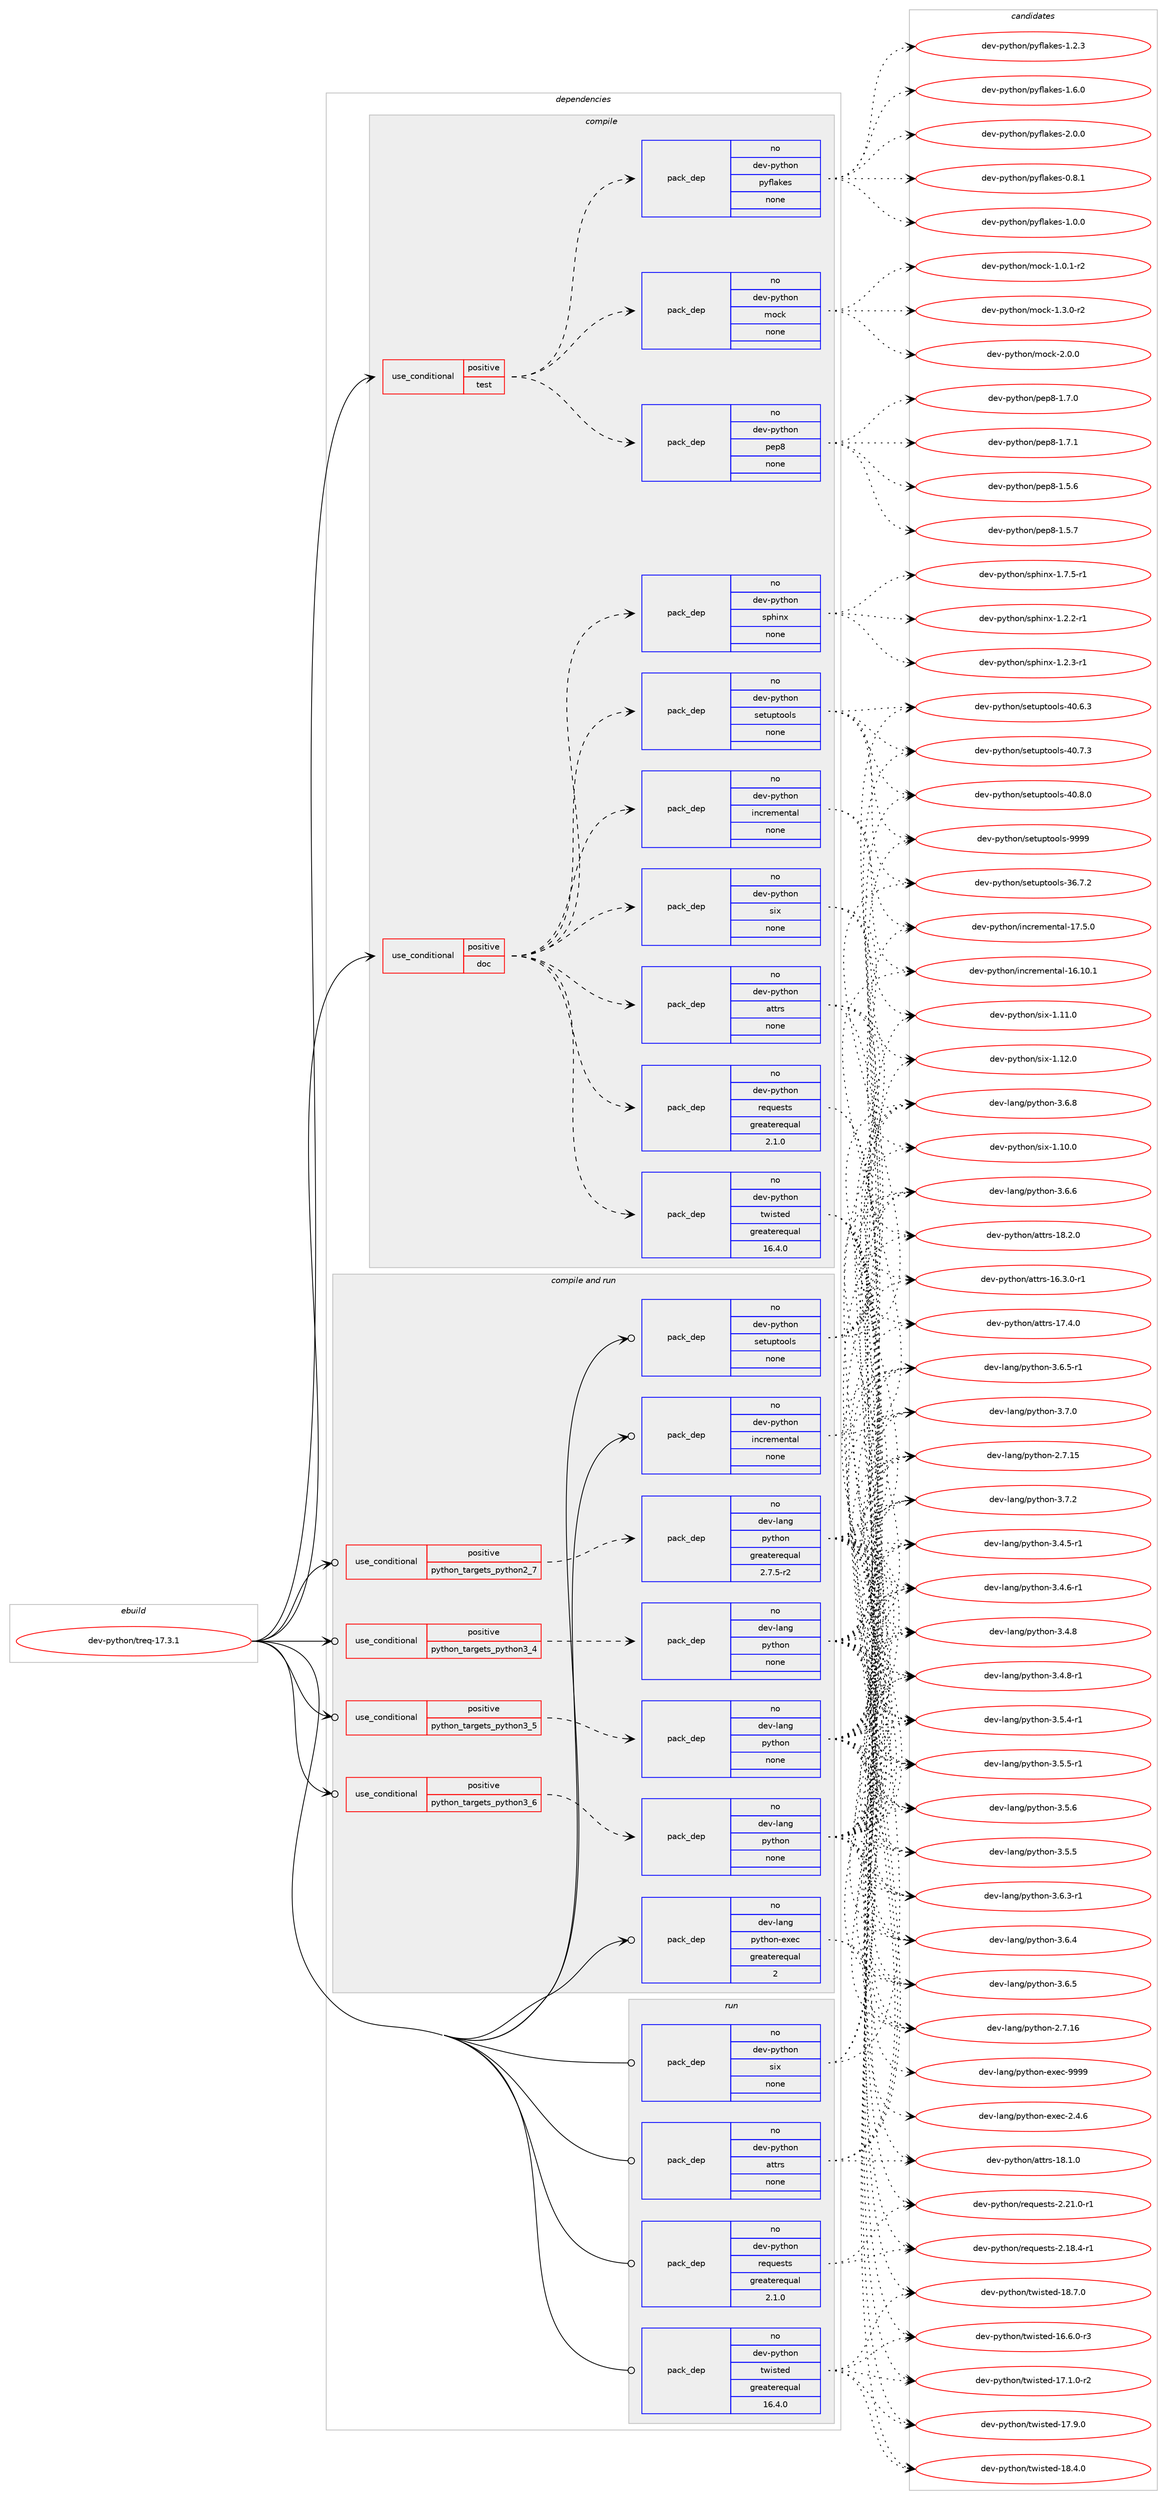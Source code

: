 digraph prolog {

# *************
# Graph options
# *************

newrank=true;
concentrate=true;
compound=true;
graph [rankdir=LR,fontname=Helvetica,fontsize=10,ranksep=1.5];#, ranksep=2.5, nodesep=0.2];
edge  [arrowhead=vee];
node  [fontname=Helvetica,fontsize=10];

# **********
# The ebuild
# **********

subgraph cluster_leftcol {
color=gray;
rank=same;
label=<<i>ebuild</i>>;
id [label="dev-python/treq-17.3.1", color=red, width=4, href="../dev-python/treq-17.3.1.svg"];
}

# ****************
# The dependencies
# ****************

subgraph cluster_midcol {
color=gray;
label=<<i>dependencies</i>>;
subgraph cluster_compile {
fillcolor="#eeeeee";
style=filled;
label=<<i>compile</i>>;
subgraph cond385982 {
dependency1445290 [label=<<TABLE BORDER="0" CELLBORDER="1" CELLSPACING="0" CELLPADDING="4"><TR><TD ROWSPAN="3" CELLPADDING="10">use_conditional</TD></TR><TR><TD>positive</TD></TR><TR><TD>doc</TD></TR></TABLE>>, shape=none, color=red];
subgraph pack1035945 {
dependency1445291 [label=<<TABLE BORDER="0" CELLBORDER="1" CELLSPACING="0" CELLPADDING="4" WIDTH="220"><TR><TD ROWSPAN="6" CELLPADDING="30">pack_dep</TD></TR><TR><TD WIDTH="110">no</TD></TR><TR><TD>dev-python</TD></TR><TR><TD>sphinx</TD></TR><TR><TD>none</TD></TR><TR><TD></TD></TR></TABLE>>, shape=none, color=blue];
}
dependency1445290:e -> dependency1445291:w [weight=20,style="dashed",arrowhead="vee"];
subgraph pack1035946 {
dependency1445292 [label=<<TABLE BORDER="0" CELLBORDER="1" CELLSPACING="0" CELLPADDING="4" WIDTH="220"><TR><TD ROWSPAN="6" CELLPADDING="30">pack_dep</TD></TR><TR><TD WIDTH="110">no</TD></TR><TR><TD>dev-python</TD></TR><TR><TD>setuptools</TD></TR><TR><TD>none</TD></TR><TR><TD></TD></TR></TABLE>>, shape=none, color=blue];
}
dependency1445290:e -> dependency1445292:w [weight=20,style="dashed",arrowhead="vee"];
subgraph pack1035947 {
dependency1445293 [label=<<TABLE BORDER="0" CELLBORDER="1" CELLSPACING="0" CELLPADDING="4" WIDTH="220"><TR><TD ROWSPAN="6" CELLPADDING="30">pack_dep</TD></TR><TR><TD WIDTH="110">no</TD></TR><TR><TD>dev-python</TD></TR><TR><TD>incremental</TD></TR><TR><TD>none</TD></TR><TR><TD></TD></TR></TABLE>>, shape=none, color=blue];
}
dependency1445290:e -> dependency1445293:w [weight=20,style="dashed",arrowhead="vee"];
subgraph pack1035948 {
dependency1445294 [label=<<TABLE BORDER="0" CELLBORDER="1" CELLSPACING="0" CELLPADDING="4" WIDTH="220"><TR><TD ROWSPAN="6" CELLPADDING="30">pack_dep</TD></TR><TR><TD WIDTH="110">no</TD></TR><TR><TD>dev-python</TD></TR><TR><TD>six</TD></TR><TR><TD>none</TD></TR><TR><TD></TD></TR></TABLE>>, shape=none, color=blue];
}
dependency1445290:e -> dependency1445294:w [weight=20,style="dashed",arrowhead="vee"];
subgraph pack1035949 {
dependency1445295 [label=<<TABLE BORDER="0" CELLBORDER="1" CELLSPACING="0" CELLPADDING="4" WIDTH="220"><TR><TD ROWSPAN="6" CELLPADDING="30">pack_dep</TD></TR><TR><TD WIDTH="110">no</TD></TR><TR><TD>dev-python</TD></TR><TR><TD>twisted</TD></TR><TR><TD>greaterequal</TD></TR><TR><TD>16.4.0</TD></TR></TABLE>>, shape=none, color=blue];
}
dependency1445290:e -> dependency1445295:w [weight=20,style="dashed",arrowhead="vee"];
subgraph pack1035950 {
dependency1445296 [label=<<TABLE BORDER="0" CELLBORDER="1" CELLSPACING="0" CELLPADDING="4" WIDTH="220"><TR><TD ROWSPAN="6" CELLPADDING="30">pack_dep</TD></TR><TR><TD WIDTH="110">no</TD></TR><TR><TD>dev-python</TD></TR><TR><TD>requests</TD></TR><TR><TD>greaterequal</TD></TR><TR><TD>2.1.0</TD></TR></TABLE>>, shape=none, color=blue];
}
dependency1445290:e -> dependency1445296:w [weight=20,style="dashed",arrowhead="vee"];
subgraph pack1035951 {
dependency1445297 [label=<<TABLE BORDER="0" CELLBORDER="1" CELLSPACING="0" CELLPADDING="4" WIDTH="220"><TR><TD ROWSPAN="6" CELLPADDING="30">pack_dep</TD></TR><TR><TD WIDTH="110">no</TD></TR><TR><TD>dev-python</TD></TR><TR><TD>attrs</TD></TR><TR><TD>none</TD></TR><TR><TD></TD></TR></TABLE>>, shape=none, color=blue];
}
dependency1445290:e -> dependency1445297:w [weight=20,style="dashed",arrowhead="vee"];
}
id:e -> dependency1445290:w [weight=20,style="solid",arrowhead="vee"];
subgraph cond385983 {
dependency1445298 [label=<<TABLE BORDER="0" CELLBORDER="1" CELLSPACING="0" CELLPADDING="4"><TR><TD ROWSPAN="3" CELLPADDING="10">use_conditional</TD></TR><TR><TD>positive</TD></TR><TR><TD>test</TD></TR></TABLE>>, shape=none, color=red];
subgraph pack1035952 {
dependency1445299 [label=<<TABLE BORDER="0" CELLBORDER="1" CELLSPACING="0" CELLPADDING="4" WIDTH="220"><TR><TD ROWSPAN="6" CELLPADDING="30">pack_dep</TD></TR><TR><TD WIDTH="110">no</TD></TR><TR><TD>dev-python</TD></TR><TR><TD>mock</TD></TR><TR><TD>none</TD></TR><TR><TD></TD></TR></TABLE>>, shape=none, color=blue];
}
dependency1445298:e -> dependency1445299:w [weight=20,style="dashed",arrowhead="vee"];
subgraph pack1035953 {
dependency1445300 [label=<<TABLE BORDER="0" CELLBORDER="1" CELLSPACING="0" CELLPADDING="4" WIDTH="220"><TR><TD ROWSPAN="6" CELLPADDING="30">pack_dep</TD></TR><TR><TD WIDTH="110">no</TD></TR><TR><TD>dev-python</TD></TR><TR><TD>pyflakes</TD></TR><TR><TD>none</TD></TR><TR><TD></TD></TR></TABLE>>, shape=none, color=blue];
}
dependency1445298:e -> dependency1445300:w [weight=20,style="dashed",arrowhead="vee"];
subgraph pack1035954 {
dependency1445301 [label=<<TABLE BORDER="0" CELLBORDER="1" CELLSPACING="0" CELLPADDING="4" WIDTH="220"><TR><TD ROWSPAN="6" CELLPADDING="30">pack_dep</TD></TR><TR><TD WIDTH="110">no</TD></TR><TR><TD>dev-python</TD></TR><TR><TD>pep8</TD></TR><TR><TD>none</TD></TR><TR><TD></TD></TR></TABLE>>, shape=none, color=blue];
}
dependency1445298:e -> dependency1445301:w [weight=20,style="dashed",arrowhead="vee"];
}
id:e -> dependency1445298:w [weight=20,style="solid",arrowhead="vee"];
}
subgraph cluster_compileandrun {
fillcolor="#eeeeee";
style=filled;
label=<<i>compile and run</i>>;
subgraph cond385984 {
dependency1445302 [label=<<TABLE BORDER="0" CELLBORDER="1" CELLSPACING="0" CELLPADDING="4"><TR><TD ROWSPAN="3" CELLPADDING="10">use_conditional</TD></TR><TR><TD>positive</TD></TR><TR><TD>python_targets_python2_7</TD></TR></TABLE>>, shape=none, color=red];
subgraph pack1035955 {
dependency1445303 [label=<<TABLE BORDER="0" CELLBORDER="1" CELLSPACING="0" CELLPADDING="4" WIDTH="220"><TR><TD ROWSPAN="6" CELLPADDING="30">pack_dep</TD></TR><TR><TD WIDTH="110">no</TD></TR><TR><TD>dev-lang</TD></TR><TR><TD>python</TD></TR><TR><TD>greaterequal</TD></TR><TR><TD>2.7.5-r2</TD></TR></TABLE>>, shape=none, color=blue];
}
dependency1445302:e -> dependency1445303:w [weight=20,style="dashed",arrowhead="vee"];
}
id:e -> dependency1445302:w [weight=20,style="solid",arrowhead="odotvee"];
subgraph cond385985 {
dependency1445304 [label=<<TABLE BORDER="0" CELLBORDER="1" CELLSPACING="0" CELLPADDING="4"><TR><TD ROWSPAN="3" CELLPADDING="10">use_conditional</TD></TR><TR><TD>positive</TD></TR><TR><TD>python_targets_python3_4</TD></TR></TABLE>>, shape=none, color=red];
subgraph pack1035956 {
dependency1445305 [label=<<TABLE BORDER="0" CELLBORDER="1" CELLSPACING="0" CELLPADDING="4" WIDTH="220"><TR><TD ROWSPAN="6" CELLPADDING="30">pack_dep</TD></TR><TR><TD WIDTH="110">no</TD></TR><TR><TD>dev-lang</TD></TR><TR><TD>python</TD></TR><TR><TD>none</TD></TR><TR><TD></TD></TR></TABLE>>, shape=none, color=blue];
}
dependency1445304:e -> dependency1445305:w [weight=20,style="dashed",arrowhead="vee"];
}
id:e -> dependency1445304:w [weight=20,style="solid",arrowhead="odotvee"];
subgraph cond385986 {
dependency1445306 [label=<<TABLE BORDER="0" CELLBORDER="1" CELLSPACING="0" CELLPADDING="4"><TR><TD ROWSPAN="3" CELLPADDING="10">use_conditional</TD></TR><TR><TD>positive</TD></TR><TR><TD>python_targets_python3_5</TD></TR></TABLE>>, shape=none, color=red];
subgraph pack1035957 {
dependency1445307 [label=<<TABLE BORDER="0" CELLBORDER="1" CELLSPACING="0" CELLPADDING="4" WIDTH="220"><TR><TD ROWSPAN="6" CELLPADDING="30">pack_dep</TD></TR><TR><TD WIDTH="110">no</TD></TR><TR><TD>dev-lang</TD></TR><TR><TD>python</TD></TR><TR><TD>none</TD></TR><TR><TD></TD></TR></TABLE>>, shape=none, color=blue];
}
dependency1445306:e -> dependency1445307:w [weight=20,style="dashed",arrowhead="vee"];
}
id:e -> dependency1445306:w [weight=20,style="solid",arrowhead="odotvee"];
subgraph cond385987 {
dependency1445308 [label=<<TABLE BORDER="0" CELLBORDER="1" CELLSPACING="0" CELLPADDING="4"><TR><TD ROWSPAN="3" CELLPADDING="10">use_conditional</TD></TR><TR><TD>positive</TD></TR><TR><TD>python_targets_python3_6</TD></TR></TABLE>>, shape=none, color=red];
subgraph pack1035958 {
dependency1445309 [label=<<TABLE BORDER="0" CELLBORDER="1" CELLSPACING="0" CELLPADDING="4" WIDTH="220"><TR><TD ROWSPAN="6" CELLPADDING="30">pack_dep</TD></TR><TR><TD WIDTH="110">no</TD></TR><TR><TD>dev-lang</TD></TR><TR><TD>python</TD></TR><TR><TD>none</TD></TR><TR><TD></TD></TR></TABLE>>, shape=none, color=blue];
}
dependency1445308:e -> dependency1445309:w [weight=20,style="dashed",arrowhead="vee"];
}
id:e -> dependency1445308:w [weight=20,style="solid",arrowhead="odotvee"];
subgraph pack1035959 {
dependency1445310 [label=<<TABLE BORDER="0" CELLBORDER="1" CELLSPACING="0" CELLPADDING="4" WIDTH="220"><TR><TD ROWSPAN="6" CELLPADDING="30">pack_dep</TD></TR><TR><TD WIDTH="110">no</TD></TR><TR><TD>dev-lang</TD></TR><TR><TD>python-exec</TD></TR><TR><TD>greaterequal</TD></TR><TR><TD>2</TD></TR></TABLE>>, shape=none, color=blue];
}
id:e -> dependency1445310:w [weight=20,style="solid",arrowhead="odotvee"];
subgraph pack1035960 {
dependency1445311 [label=<<TABLE BORDER="0" CELLBORDER="1" CELLSPACING="0" CELLPADDING="4" WIDTH="220"><TR><TD ROWSPAN="6" CELLPADDING="30">pack_dep</TD></TR><TR><TD WIDTH="110">no</TD></TR><TR><TD>dev-python</TD></TR><TR><TD>incremental</TD></TR><TR><TD>none</TD></TR><TR><TD></TD></TR></TABLE>>, shape=none, color=blue];
}
id:e -> dependency1445311:w [weight=20,style="solid",arrowhead="odotvee"];
subgraph pack1035961 {
dependency1445312 [label=<<TABLE BORDER="0" CELLBORDER="1" CELLSPACING="0" CELLPADDING="4" WIDTH="220"><TR><TD ROWSPAN="6" CELLPADDING="30">pack_dep</TD></TR><TR><TD WIDTH="110">no</TD></TR><TR><TD>dev-python</TD></TR><TR><TD>setuptools</TD></TR><TR><TD>none</TD></TR><TR><TD></TD></TR></TABLE>>, shape=none, color=blue];
}
id:e -> dependency1445312:w [weight=20,style="solid",arrowhead="odotvee"];
}
subgraph cluster_run {
fillcolor="#eeeeee";
style=filled;
label=<<i>run</i>>;
subgraph pack1035962 {
dependency1445313 [label=<<TABLE BORDER="0" CELLBORDER="1" CELLSPACING="0" CELLPADDING="4" WIDTH="220"><TR><TD ROWSPAN="6" CELLPADDING="30">pack_dep</TD></TR><TR><TD WIDTH="110">no</TD></TR><TR><TD>dev-python</TD></TR><TR><TD>attrs</TD></TR><TR><TD>none</TD></TR><TR><TD></TD></TR></TABLE>>, shape=none, color=blue];
}
id:e -> dependency1445313:w [weight=20,style="solid",arrowhead="odot"];
subgraph pack1035963 {
dependency1445314 [label=<<TABLE BORDER="0" CELLBORDER="1" CELLSPACING="0" CELLPADDING="4" WIDTH="220"><TR><TD ROWSPAN="6" CELLPADDING="30">pack_dep</TD></TR><TR><TD WIDTH="110">no</TD></TR><TR><TD>dev-python</TD></TR><TR><TD>requests</TD></TR><TR><TD>greaterequal</TD></TR><TR><TD>2.1.0</TD></TR></TABLE>>, shape=none, color=blue];
}
id:e -> dependency1445314:w [weight=20,style="solid",arrowhead="odot"];
subgraph pack1035964 {
dependency1445315 [label=<<TABLE BORDER="0" CELLBORDER="1" CELLSPACING="0" CELLPADDING="4" WIDTH="220"><TR><TD ROWSPAN="6" CELLPADDING="30">pack_dep</TD></TR><TR><TD WIDTH="110">no</TD></TR><TR><TD>dev-python</TD></TR><TR><TD>six</TD></TR><TR><TD>none</TD></TR><TR><TD></TD></TR></TABLE>>, shape=none, color=blue];
}
id:e -> dependency1445315:w [weight=20,style="solid",arrowhead="odot"];
subgraph pack1035965 {
dependency1445316 [label=<<TABLE BORDER="0" CELLBORDER="1" CELLSPACING="0" CELLPADDING="4" WIDTH="220"><TR><TD ROWSPAN="6" CELLPADDING="30">pack_dep</TD></TR><TR><TD WIDTH="110">no</TD></TR><TR><TD>dev-python</TD></TR><TR><TD>twisted</TD></TR><TR><TD>greaterequal</TD></TR><TR><TD>16.4.0</TD></TR></TABLE>>, shape=none, color=blue];
}
id:e -> dependency1445316:w [weight=20,style="solid",arrowhead="odot"];
}
}

# **************
# The candidates
# **************

subgraph cluster_choices {
rank=same;
color=gray;
label=<<i>candidates</i>>;

subgraph choice1035945 {
color=black;
nodesep=1;
choice10010111845112121116104111110471151121041051101204549465046504511449 [label="dev-python/sphinx-1.2.2-r1", color=red, width=4,href="../dev-python/sphinx-1.2.2-r1.svg"];
choice10010111845112121116104111110471151121041051101204549465046514511449 [label="dev-python/sphinx-1.2.3-r1", color=red, width=4,href="../dev-python/sphinx-1.2.3-r1.svg"];
choice10010111845112121116104111110471151121041051101204549465546534511449 [label="dev-python/sphinx-1.7.5-r1", color=red, width=4,href="../dev-python/sphinx-1.7.5-r1.svg"];
dependency1445291:e -> choice10010111845112121116104111110471151121041051101204549465046504511449:w [style=dotted,weight="100"];
dependency1445291:e -> choice10010111845112121116104111110471151121041051101204549465046514511449:w [style=dotted,weight="100"];
dependency1445291:e -> choice10010111845112121116104111110471151121041051101204549465546534511449:w [style=dotted,weight="100"];
}
subgraph choice1035946 {
color=black;
nodesep=1;
choice100101118451121211161041111104711510111611711211611111110811545515446554650 [label="dev-python/setuptools-36.7.2", color=red, width=4,href="../dev-python/setuptools-36.7.2.svg"];
choice100101118451121211161041111104711510111611711211611111110811545524846544651 [label="dev-python/setuptools-40.6.3", color=red, width=4,href="../dev-python/setuptools-40.6.3.svg"];
choice100101118451121211161041111104711510111611711211611111110811545524846554651 [label="dev-python/setuptools-40.7.3", color=red, width=4,href="../dev-python/setuptools-40.7.3.svg"];
choice100101118451121211161041111104711510111611711211611111110811545524846564648 [label="dev-python/setuptools-40.8.0", color=red, width=4,href="../dev-python/setuptools-40.8.0.svg"];
choice10010111845112121116104111110471151011161171121161111111081154557575757 [label="dev-python/setuptools-9999", color=red, width=4,href="../dev-python/setuptools-9999.svg"];
dependency1445292:e -> choice100101118451121211161041111104711510111611711211611111110811545515446554650:w [style=dotted,weight="100"];
dependency1445292:e -> choice100101118451121211161041111104711510111611711211611111110811545524846544651:w [style=dotted,weight="100"];
dependency1445292:e -> choice100101118451121211161041111104711510111611711211611111110811545524846554651:w [style=dotted,weight="100"];
dependency1445292:e -> choice100101118451121211161041111104711510111611711211611111110811545524846564648:w [style=dotted,weight="100"];
dependency1445292:e -> choice10010111845112121116104111110471151011161171121161111111081154557575757:w [style=dotted,weight="100"];
}
subgraph choice1035947 {
color=black;
nodesep=1;
choice100101118451121211161041111104710511099114101109101110116971084549544649484649 [label="dev-python/incremental-16.10.1", color=red, width=4,href="../dev-python/incremental-16.10.1.svg"];
choice1001011184511212111610411111047105110991141011091011101169710845495546534648 [label="dev-python/incremental-17.5.0", color=red, width=4,href="../dev-python/incremental-17.5.0.svg"];
dependency1445293:e -> choice100101118451121211161041111104710511099114101109101110116971084549544649484649:w [style=dotted,weight="100"];
dependency1445293:e -> choice1001011184511212111610411111047105110991141011091011101169710845495546534648:w [style=dotted,weight="100"];
}
subgraph choice1035948 {
color=black;
nodesep=1;
choice100101118451121211161041111104711510512045494649484648 [label="dev-python/six-1.10.0", color=red, width=4,href="../dev-python/six-1.10.0.svg"];
choice100101118451121211161041111104711510512045494649494648 [label="dev-python/six-1.11.0", color=red, width=4,href="../dev-python/six-1.11.0.svg"];
choice100101118451121211161041111104711510512045494649504648 [label="dev-python/six-1.12.0", color=red, width=4,href="../dev-python/six-1.12.0.svg"];
dependency1445294:e -> choice100101118451121211161041111104711510512045494649484648:w [style=dotted,weight="100"];
dependency1445294:e -> choice100101118451121211161041111104711510512045494649494648:w [style=dotted,weight="100"];
dependency1445294:e -> choice100101118451121211161041111104711510512045494649504648:w [style=dotted,weight="100"];
}
subgraph choice1035949 {
color=black;
nodesep=1;
choice1001011184511212111610411111047116119105115116101100454954465446484511451 [label="dev-python/twisted-16.6.0-r3", color=red, width=4,href="../dev-python/twisted-16.6.0-r3.svg"];
choice1001011184511212111610411111047116119105115116101100454955464946484511450 [label="dev-python/twisted-17.1.0-r2", color=red, width=4,href="../dev-python/twisted-17.1.0-r2.svg"];
choice100101118451121211161041111104711611910511511610110045495546574648 [label="dev-python/twisted-17.9.0", color=red, width=4,href="../dev-python/twisted-17.9.0.svg"];
choice100101118451121211161041111104711611910511511610110045495646524648 [label="dev-python/twisted-18.4.0", color=red, width=4,href="../dev-python/twisted-18.4.0.svg"];
choice100101118451121211161041111104711611910511511610110045495646554648 [label="dev-python/twisted-18.7.0", color=red, width=4,href="../dev-python/twisted-18.7.0.svg"];
dependency1445295:e -> choice1001011184511212111610411111047116119105115116101100454954465446484511451:w [style=dotted,weight="100"];
dependency1445295:e -> choice1001011184511212111610411111047116119105115116101100454955464946484511450:w [style=dotted,weight="100"];
dependency1445295:e -> choice100101118451121211161041111104711611910511511610110045495546574648:w [style=dotted,weight="100"];
dependency1445295:e -> choice100101118451121211161041111104711611910511511610110045495646524648:w [style=dotted,weight="100"];
dependency1445295:e -> choice100101118451121211161041111104711611910511511610110045495646554648:w [style=dotted,weight="100"];
}
subgraph choice1035950 {
color=black;
nodesep=1;
choice1001011184511212111610411111047114101113117101115116115455046495646524511449 [label="dev-python/requests-2.18.4-r1", color=red, width=4,href="../dev-python/requests-2.18.4-r1.svg"];
choice1001011184511212111610411111047114101113117101115116115455046504946484511449 [label="dev-python/requests-2.21.0-r1", color=red, width=4,href="../dev-python/requests-2.21.0-r1.svg"];
dependency1445296:e -> choice1001011184511212111610411111047114101113117101115116115455046495646524511449:w [style=dotted,weight="100"];
dependency1445296:e -> choice1001011184511212111610411111047114101113117101115116115455046504946484511449:w [style=dotted,weight="100"];
}
subgraph choice1035951 {
color=black;
nodesep=1;
choice100101118451121211161041111104797116116114115454954465146484511449 [label="dev-python/attrs-16.3.0-r1", color=red, width=4,href="../dev-python/attrs-16.3.0-r1.svg"];
choice10010111845112121116104111110479711611611411545495546524648 [label="dev-python/attrs-17.4.0", color=red, width=4,href="../dev-python/attrs-17.4.0.svg"];
choice10010111845112121116104111110479711611611411545495646494648 [label="dev-python/attrs-18.1.0", color=red, width=4,href="../dev-python/attrs-18.1.0.svg"];
choice10010111845112121116104111110479711611611411545495646504648 [label="dev-python/attrs-18.2.0", color=red, width=4,href="../dev-python/attrs-18.2.0.svg"];
dependency1445297:e -> choice100101118451121211161041111104797116116114115454954465146484511449:w [style=dotted,weight="100"];
dependency1445297:e -> choice10010111845112121116104111110479711611611411545495546524648:w [style=dotted,weight="100"];
dependency1445297:e -> choice10010111845112121116104111110479711611611411545495646494648:w [style=dotted,weight="100"];
dependency1445297:e -> choice10010111845112121116104111110479711611611411545495646504648:w [style=dotted,weight="100"];
}
subgraph choice1035952 {
color=black;
nodesep=1;
choice1001011184511212111610411111047109111991074549464846494511450 [label="dev-python/mock-1.0.1-r2", color=red, width=4,href="../dev-python/mock-1.0.1-r2.svg"];
choice1001011184511212111610411111047109111991074549465146484511450 [label="dev-python/mock-1.3.0-r2", color=red, width=4,href="../dev-python/mock-1.3.0-r2.svg"];
choice100101118451121211161041111104710911199107455046484648 [label="dev-python/mock-2.0.0", color=red, width=4,href="../dev-python/mock-2.0.0.svg"];
dependency1445299:e -> choice1001011184511212111610411111047109111991074549464846494511450:w [style=dotted,weight="100"];
dependency1445299:e -> choice1001011184511212111610411111047109111991074549465146484511450:w [style=dotted,weight="100"];
dependency1445299:e -> choice100101118451121211161041111104710911199107455046484648:w [style=dotted,weight="100"];
}
subgraph choice1035953 {
color=black;
nodesep=1;
choice100101118451121211161041111104711212110210897107101115454846564649 [label="dev-python/pyflakes-0.8.1", color=red, width=4,href="../dev-python/pyflakes-0.8.1.svg"];
choice100101118451121211161041111104711212110210897107101115454946484648 [label="dev-python/pyflakes-1.0.0", color=red, width=4,href="../dev-python/pyflakes-1.0.0.svg"];
choice100101118451121211161041111104711212110210897107101115454946504651 [label="dev-python/pyflakes-1.2.3", color=red, width=4,href="../dev-python/pyflakes-1.2.3.svg"];
choice100101118451121211161041111104711212110210897107101115454946544648 [label="dev-python/pyflakes-1.6.0", color=red, width=4,href="../dev-python/pyflakes-1.6.0.svg"];
choice100101118451121211161041111104711212110210897107101115455046484648 [label="dev-python/pyflakes-2.0.0", color=red, width=4,href="../dev-python/pyflakes-2.0.0.svg"];
dependency1445300:e -> choice100101118451121211161041111104711212110210897107101115454846564649:w [style=dotted,weight="100"];
dependency1445300:e -> choice100101118451121211161041111104711212110210897107101115454946484648:w [style=dotted,weight="100"];
dependency1445300:e -> choice100101118451121211161041111104711212110210897107101115454946504651:w [style=dotted,weight="100"];
dependency1445300:e -> choice100101118451121211161041111104711212110210897107101115454946544648:w [style=dotted,weight="100"];
dependency1445300:e -> choice100101118451121211161041111104711212110210897107101115455046484648:w [style=dotted,weight="100"];
}
subgraph choice1035954 {
color=black;
nodesep=1;
choice100101118451121211161041111104711210111256454946534654 [label="dev-python/pep8-1.5.6", color=red, width=4,href="../dev-python/pep8-1.5.6.svg"];
choice100101118451121211161041111104711210111256454946534655 [label="dev-python/pep8-1.5.7", color=red, width=4,href="../dev-python/pep8-1.5.7.svg"];
choice100101118451121211161041111104711210111256454946554648 [label="dev-python/pep8-1.7.0", color=red, width=4,href="../dev-python/pep8-1.7.0.svg"];
choice100101118451121211161041111104711210111256454946554649 [label="dev-python/pep8-1.7.1", color=red, width=4,href="../dev-python/pep8-1.7.1.svg"];
dependency1445301:e -> choice100101118451121211161041111104711210111256454946534654:w [style=dotted,weight="100"];
dependency1445301:e -> choice100101118451121211161041111104711210111256454946534655:w [style=dotted,weight="100"];
dependency1445301:e -> choice100101118451121211161041111104711210111256454946554648:w [style=dotted,weight="100"];
dependency1445301:e -> choice100101118451121211161041111104711210111256454946554649:w [style=dotted,weight="100"];
}
subgraph choice1035955 {
color=black;
nodesep=1;
choice10010111845108971101034711212111610411111045504655464953 [label="dev-lang/python-2.7.15", color=red, width=4,href="../dev-lang/python-2.7.15.svg"];
choice10010111845108971101034711212111610411111045504655464954 [label="dev-lang/python-2.7.16", color=red, width=4,href="../dev-lang/python-2.7.16.svg"];
choice1001011184510897110103471121211161041111104551465246534511449 [label="dev-lang/python-3.4.5-r1", color=red, width=4,href="../dev-lang/python-3.4.5-r1.svg"];
choice1001011184510897110103471121211161041111104551465246544511449 [label="dev-lang/python-3.4.6-r1", color=red, width=4,href="../dev-lang/python-3.4.6-r1.svg"];
choice100101118451089711010347112121116104111110455146524656 [label="dev-lang/python-3.4.8", color=red, width=4,href="../dev-lang/python-3.4.8.svg"];
choice1001011184510897110103471121211161041111104551465246564511449 [label="dev-lang/python-3.4.8-r1", color=red, width=4,href="../dev-lang/python-3.4.8-r1.svg"];
choice1001011184510897110103471121211161041111104551465346524511449 [label="dev-lang/python-3.5.4-r1", color=red, width=4,href="../dev-lang/python-3.5.4-r1.svg"];
choice100101118451089711010347112121116104111110455146534653 [label="dev-lang/python-3.5.5", color=red, width=4,href="../dev-lang/python-3.5.5.svg"];
choice1001011184510897110103471121211161041111104551465346534511449 [label="dev-lang/python-3.5.5-r1", color=red, width=4,href="../dev-lang/python-3.5.5-r1.svg"];
choice100101118451089711010347112121116104111110455146534654 [label="dev-lang/python-3.5.6", color=red, width=4,href="../dev-lang/python-3.5.6.svg"];
choice1001011184510897110103471121211161041111104551465446514511449 [label="dev-lang/python-3.6.3-r1", color=red, width=4,href="../dev-lang/python-3.6.3-r1.svg"];
choice100101118451089711010347112121116104111110455146544652 [label="dev-lang/python-3.6.4", color=red, width=4,href="../dev-lang/python-3.6.4.svg"];
choice100101118451089711010347112121116104111110455146544653 [label="dev-lang/python-3.6.5", color=red, width=4,href="../dev-lang/python-3.6.5.svg"];
choice1001011184510897110103471121211161041111104551465446534511449 [label="dev-lang/python-3.6.5-r1", color=red, width=4,href="../dev-lang/python-3.6.5-r1.svg"];
choice100101118451089711010347112121116104111110455146544654 [label="dev-lang/python-3.6.6", color=red, width=4,href="../dev-lang/python-3.6.6.svg"];
choice100101118451089711010347112121116104111110455146544656 [label="dev-lang/python-3.6.8", color=red, width=4,href="../dev-lang/python-3.6.8.svg"];
choice100101118451089711010347112121116104111110455146554648 [label="dev-lang/python-3.7.0", color=red, width=4,href="../dev-lang/python-3.7.0.svg"];
choice100101118451089711010347112121116104111110455146554650 [label="dev-lang/python-3.7.2", color=red, width=4,href="../dev-lang/python-3.7.2.svg"];
dependency1445303:e -> choice10010111845108971101034711212111610411111045504655464953:w [style=dotted,weight="100"];
dependency1445303:e -> choice10010111845108971101034711212111610411111045504655464954:w [style=dotted,weight="100"];
dependency1445303:e -> choice1001011184510897110103471121211161041111104551465246534511449:w [style=dotted,weight="100"];
dependency1445303:e -> choice1001011184510897110103471121211161041111104551465246544511449:w [style=dotted,weight="100"];
dependency1445303:e -> choice100101118451089711010347112121116104111110455146524656:w [style=dotted,weight="100"];
dependency1445303:e -> choice1001011184510897110103471121211161041111104551465246564511449:w [style=dotted,weight="100"];
dependency1445303:e -> choice1001011184510897110103471121211161041111104551465346524511449:w [style=dotted,weight="100"];
dependency1445303:e -> choice100101118451089711010347112121116104111110455146534653:w [style=dotted,weight="100"];
dependency1445303:e -> choice1001011184510897110103471121211161041111104551465346534511449:w [style=dotted,weight="100"];
dependency1445303:e -> choice100101118451089711010347112121116104111110455146534654:w [style=dotted,weight="100"];
dependency1445303:e -> choice1001011184510897110103471121211161041111104551465446514511449:w [style=dotted,weight="100"];
dependency1445303:e -> choice100101118451089711010347112121116104111110455146544652:w [style=dotted,weight="100"];
dependency1445303:e -> choice100101118451089711010347112121116104111110455146544653:w [style=dotted,weight="100"];
dependency1445303:e -> choice1001011184510897110103471121211161041111104551465446534511449:w [style=dotted,weight="100"];
dependency1445303:e -> choice100101118451089711010347112121116104111110455146544654:w [style=dotted,weight="100"];
dependency1445303:e -> choice100101118451089711010347112121116104111110455146544656:w [style=dotted,weight="100"];
dependency1445303:e -> choice100101118451089711010347112121116104111110455146554648:w [style=dotted,weight="100"];
dependency1445303:e -> choice100101118451089711010347112121116104111110455146554650:w [style=dotted,weight="100"];
}
subgraph choice1035956 {
color=black;
nodesep=1;
choice10010111845108971101034711212111610411111045504655464953 [label="dev-lang/python-2.7.15", color=red, width=4,href="../dev-lang/python-2.7.15.svg"];
choice10010111845108971101034711212111610411111045504655464954 [label="dev-lang/python-2.7.16", color=red, width=4,href="../dev-lang/python-2.7.16.svg"];
choice1001011184510897110103471121211161041111104551465246534511449 [label="dev-lang/python-3.4.5-r1", color=red, width=4,href="../dev-lang/python-3.4.5-r1.svg"];
choice1001011184510897110103471121211161041111104551465246544511449 [label="dev-lang/python-3.4.6-r1", color=red, width=4,href="../dev-lang/python-3.4.6-r1.svg"];
choice100101118451089711010347112121116104111110455146524656 [label="dev-lang/python-3.4.8", color=red, width=4,href="../dev-lang/python-3.4.8.svg"];
choice1001011184510897110103471121211161041111104551465246564511449 [label="dev-lang/python-3.4.8-r1", color=red, width=4,href="../dev-lang/python-3.4.8-r1.svg"];
choice1001011184510897110103471121211161041111104551465346524511449 [label="dev-lang/python-3.5.4-r1", color=red, width=4,href="../dev-lang/python-3.5.4-r1.svg"];
choice100101118451089711010347112121116104111110455146534653 [label="dev-lang/python-3.5.5", color=red, width=4,href="../dev-lang/python-3.5.5.svg"];
choice1001011184510897110103471121211161041111104551465346534511449 [label="dev-lang/python-3.5.5-r1", color=red, width=4,href="../dev-lang/python-3.5.5-r1.svg"];
choice100101118451089711010347112121116104111110455146534654 [label="dev-lang/python-3.5.6", color=red, width=4,href="../dev-lang/python-3.5.6.svg"];
choice1001011184510897110103471121211161041111104551465446514511449 [label="dev-lang/python-3.6.3-r1", color=red, width=4,href="../dev-lang/python-3.6.3-r1.svg"];
choice100101118451089711010347112121116104111110455146544652 [label="dev-lang/python-3.6.4", color=red, width=4,href="../dev-lang/python-3.6.4.svg"];
choice100101118451089711010347112121116104111110455146544653 [label="dev-lang/python-3.6.5", color=red, width=4,href="../dev-lang/python-3.6.5.svg"];
choice1001011184510897110103471121211161041111104551465446534511449 [label="dev-lang/python-3.6.5-r1", color=red, width=4,href="../dev-lang/python-3.6.5-r1.svg"];
choice100101118451089711010347112121116104111110455146544654 [label="dev-lang/python-3.6.6", color=red, width=4,href="../dev-lang/python-3.6.6.svg"];
choice100101118451089711010347112121116104111110455146544656 [label="dev-lang/python-3.6.8", color=red, width=4,href="../dev-lang/python-3.6.8.svg"];
choice100101118451089711010347112121116104111110455146554648 [label="dev-lang/python-3.7.0", color=red, width=4,href="../dev-lang/python-3.7.0.svg"];
choice100101118451089711010347112121116104111110455146554650 [label="dev-lang/python-3.7.2", color=red, width=4,href="../dev-lang/python-3.7.2.svg"];
dependency1445305:e -> choice10010111845108971101034711212111610411111045504655464953:w [style=dotted,weight="100"];
dependency1445305:e -> choice10010111845108971101034711212111610411111045504655464954:w [style=dotted,weight="100"];
dependency1445305:e -> choice1001011184510897110103471121211161041111104551465246534511449:w [style=dotted,weight="100"];
dependency1445305:e -> choice1001011184510897110103471121211161041111104551465246544511449:w [style=dotted,weight="100"];
dependency1445305:e -> choice100101118451089711010347112121116104111110455146524656:w [style=dotted,weight="100"];
dependency1445305:e -> choice1001011184510897110103471121211161041111104551465246564511449:w [style=dotted,weight="100"];
dependency1445305:e -> choice1001011184510897110103471121211161041111104551465346524511449:w [style=dotted,weight="100"];
dependency1445305:e -> choice100101118451089711010347112121116104111110455146534653:w [style=dotted,weight="100"];
dependency1445305:e -> choice1001011184510897110103471121211161041111104551465346534511449:w [style=dotted,weight="100"];
dependency1445305:e -> choice100101118451089711010347112121116104111110455146534654:w [style=dotted,weight="100"];
dependency1445305:e -> choice1001011184510897110103471121211161041111104551465446514511449:w [style=dotted,weight="100"];
dependency1445305:e -> choice100101118451089711010347112121116104111110455146544652:w [style=dotted,weight="100"];
dependency1445305:e -> choice100101118451089711010347112121116104111110455146544653:w [style=dotted,weight="100"];
dependency1445305:e -> choice1001011184510897110103471121211161041111104551465446534511449:w [style=dotted,weight="100"];
dependency1445305:e -> choice100101118451089711010347112121116104111110455146544654:w [style=dotted,weight="100"];
dependency1445305:e -> choice100101118451089711010347112121116104111110455146544656:w [style=dotted,weight="100"];
dependency1445305:e -> choice100101118451089711010347112121116104111110455146554648:w [style=dotted,weight="100"];
dependency1445305:e -> choice100101118451089711010347112121116104111110455146554650:w [style=dotted,weight="100"];
}
subgraph choice1035957 {
color=black;
nodesep=1;
choice10010111845108971101034711212111610411111045504655464953 [label="dev-lang/python-2.7.15", color=red, width=4,href="../dev-lang/python-2.7.15.svg"];
choice10010111845108971101034711212111610411111045504655464954 [label="dev-lang/python-2.7.16", color=red, width=4,href="../dev-lang/python-2.7.16.svg"];
choice1001011184510897110103471121211161041111104551465246534511449 [label="dev-lang/python-3.4.5-r1", color=red, width=4,href="../dev-lang/python-3.4.5-r1.svg"];
choice1001011184510897110103471121211161041111104551465246544511449 [label="dev-lang/python-3.4.6-r1", color=red, width=4,href="../dev-lang/python-3.4.6-r1.svg"];
choice100101118451089711010347112121116104111110455146524656 [label="dev-lang/python-3.4.8", color=red, width=4,href="../dev-lang/python-3.4.8.svg"];
choice1001011184510897110103471121211161041111104551465246564511449 [label="dev-lang/python-3.4.8-r1", color=red, width=4,href="../dev-lang/python-3.4.8-r1.svg"];
choice1001011184510897110103471121211161041111104551465346524511449 [label="dev-lang/python-3.5.4-r1", color=red, width=4,href="../dev-lang/python-3.5.4-r1.svg"];
choice100101118451089711010347112121116104111110455146534653 [label="dev-lang/python-3.5.5", color=red, width=4,href="../dev-lang/python-3.5.5.svg"];
choice1001011184510897110103471121211161041111104551465346534511449 [label="dev-lang/python-3.5.5-r1", color=red, width=4,href="../dev-lang/python-3.5.5-r1.svg"];
choice100101118451089711010347112121116104111110455146534654 [label="dev-lang/python-3.5.6", color=red, width=4,href="../dev-lang/python-3.5.6.svg"];
choice1001011184510897110103471121211161041111104551465446514511449 [label="dev-lang/python-3.6.3-r1", color=red, width=4,href="../dev-lang/python-3.6.3-r1.svg"];
choice100101118451089711010347112121116104111110455146544652 [label="dev-lang/python-3.6.4", color=red, width=4,href="../dev-lang/python-3.6.4.svg"];
choice100101118451089711010347112121116104111110455146544653 [label="dev-lang/python-3.6.5", color=red, width=4,href="../dev-lang/python-3.6.5.svg"];
choice1001011184510897110103471121211161041111104551465446534511449 [label="dev-lang/python-3.6.5-r1", color=red, width=4,href="../dev-lang/python-3.6.5-r1.svg"];
choice100101118451089711010347112121116104111110455146544654 [label="dev-lang/python-3.6.6", color=red, width=4,href="../dev-lang/python-3.6.6.svg"];
choice100101118451089711010347112121116104111110455146544656 [label="dev-lang/python-3.6.8", color=red, width=4,href="../dev-lang/python-3.6.8.svg"];
choice100101118451089711010347112121116104111110455146554648 [label="dev-lang/python-3.7.0", color=red, width=4,href="../dev-lang/python-3.7.0.svg"];
choice100101118451089711010347112121116104111110455146554650 [label="dev-lang/python-3.7.2", color=red, width=4,href="../dev-lang/python-3.7.2.svg"];
dependency1445307:e -> choice10010111845108971101034711212111610411111045504655464953:w [style=dotted,weight="100"];
dependency1445307:e -> choice10010111845108971101034711212111610411111045504655464954:w [style=dotted,weight="100"];
dependency1445307:e -> choice1001011184510897110103471121211161041111104551465246534511449:w [style=dotted,weight="100"];
dependency1445307:e -> choice1001011184510897110103471121211161041111104551465246544511449:w [style=dotted,weight="100"];
dependency1445307:e -> choice100101118451089711010347112121116104111110455146524656:w [style=dotted,weight="100"];
dependency1445307:e -> choice1001011184510897110103471121211161041111104551465246564511449:w [style=dotted,weight="100"];
dependency1445307:e -> choice1001011184510897110103471121211161041111104551465346524511449:w [style=dotted,weight="100"];
dependency1445307:e -> choice100101118451089711010347112121116104111110455146534653:w [style=dotted,weight="100"];
dependency1445307:e -> choice1001011184510897110103471121211161041111104551465346534511449:w [style=dotted,weight="100"];
dependency1445307:e -> choice100101118451089711010347112121116104111110455146534654:w [style=dotted,weight="100"];
dependency1445307:e -> choice1001011184510897110103471121211161041111104551465446514511449:w [style=dotted,weight="100"];
dependency1445307:e -> choice100101118451089711010347112121116104111110455146544652:w [style=dotted,weight="100"];
dependency1445307:e -> choice100101118451089711010347112121116104111110455146544653:w [style=dotted,weight="100"];
dependency1445307:e -> choice1001011184510897110103471121211161041111104551465446534511449:w [style=dotted,weight="100"];
dependency1445307:e -> choice100101118451089711010347112121116104111110455146544654:w [style=dotted,weight="100"];
dependency1445307:e -> choice100101118451089711010347112121116104111110455146544656:w [style=dotted,weight="100"];
dependency1445307:e -> choice100101118451089711010347112121116104111110455146554648:w [style=dotted,weight="100"];
dependency1445307:e -> choice100101118451089711010347112121116104111110455146554650:w [style=dotted,weight="100"];
}
subgraph choice1035958 {
color=black;
nodesep=1;
choice10010111845108971101034711212111610411111045504655464953 [label="dev-lang/python-2.7.15", color=red, width=4,href="../dev-lang/python-2.7.15.svg"];
choice10010111845108971101034711212111610411111045504655464954 [label="dev-lang/python-2.7.16", color=red, width=4,href="../dev-lang/python-2.7.16.svg"];
choice1001011184510897110103471121211161041111104551465246534511449 [label="dev-lang/python-3.4.5-r1", color=red, width=4,href="../dev-lang/python-3.4.5-r1.svg"];
choice1001011184510897110103471121211161041111104551465246544511449 [label="dev-lang/python-3.4.6-r1", color=red, width=4,href="../dev-lang/python-3.4.6-r1.svg"];
choice100101118451089711010347112121116104111110455146524656 [label="dev-lang/python-3.4.8", color=red, width=4,href="../dev-lang/python-3.4.8.svg"];
choice1001011184510897110103471121211161041111104551465246564511449 [label="dev-lang/python-3.4.8-r1", color=red, width=4,href="../dev-lang/python-3.4.8-r1.svg"];
choice1001011184510897110103471121211161041111104551465346524511449 [label="dev-lang/python-3.5.4-r1", color=red, width=4,href="../dev-lang/python-3.5.4-r1.svg"];
choice100101118451089711010347112121116104111110455146534653 [label="dev-lang/python-3.5.5", color=red, width=4,href="../dev-lang/python-3.5.5.svg"];
choice1001011184510897110103471121211161041111104551465346534511449 [label="dev-lang/python-3.5.5-r1", color=red, width=4,href="../dev-lang/python-3.5.5-r1.svg"];
choice100101118451089711010347112121116104111110455146534654 [label="dev-lang/python-3.5.6", color=red, width=4,href="../dev-lang/python-3.5.6.svg"];
choice1001011184510897110103471121211161041111104551465446514511449 [label="dev-lang/python-3.6.3-r1", color=red, width=4,href="../dev-lang/python-3.6.3-r1.svg"];
choice100101118451089711010347112121116104111110455146544652 [label="dev-lang/python-3.6.4", color=red, width=4,href="../dev-lang/python-3.6.4.svg"];
choice100101118451089711010347112121116104111110455146544653 [label="dev-lang/python-3.6.5", color=red, width=4,href="../dev-lang/python-3.6.5.svg"];
choice1001011184510897110103471121211161041111104551465446534511449 [label="dev-lang/python-3.6.5-r1", color=red, width=4,href="../dev-lang/python-3.6.5-r1.svg"];
choice100101118451089711010347112121116104111110455146544654 [label="dev-lang/python-3.6.6", color=red, width=4,href="../dev-lang/python-3.6.6.svg"];
choice100101118451089711010347112121116104111110455146544656 [label="dev-lang/python-3.6.8", color=red, width=4,href="../dev-lang/python-3.6.8.svg"];
choice100101118451089711010347112121116104111110455146554648 [label="dev-lang/python-3.7.0", color=red, width=4,href="../dev-lang/python-3.7.0.svg"];
choice100101118451089711010347112121116104111110455146554650 [label="dev-lang/python-3.7.2", color=red, width=4,href="../dev-lang/python-3.7.2.svg"];
dependency1445309:e -> choice10010111845108971101034711212111610411111045504655464953:w [style=dotted,weight="100"];
dependency1445309:e -> choice10010111845108971101034711212111610411111045504655464954:w [style=dotted,weight="100"];
dependency1445309:e -> choice1001011184510897110103471121211161041111104551465246534511449:w [style=dotted,weight="100"];
dependency1445309:e -> choice1001011184510897110103471121211161041111104551465246544511449:w [style=dotted,weight="100"];
dependency1445309:e -> choice100101118451089711010347112121116104111110455146524656:w [style=dotted,weight="100"];
dependency1445309:e -> choice1001011184510897110103471121211161041111104551465246564511449:w [style=dotted,weight="100"];
dependency1445309:e -> choice1001011184510897110103471121211161041111104551465346524511449:w [style=dotted,weight="100"];
dependency1445309:e -> choice100101118451089711010347112121116104111110455146534653:w [style=dotted,weight="100"];
dependency1445309:e -> choice1001011184510897110103471121211161041111104551465346534511449:w [style=dotted,weight="100"];
dependency1445309:e -> choice100101118451089711010347112121116104111110455146534654:w [style=dotted,weight="100"];
dependency1445309:e -> choice1001011184510897110103471121211161041111104551465446514511449:w [style=dotted,weight="100"];
dependency1445309:e -> choice100101118451089711010347112121116104111110455146544652:w [style=dotted,weight="100"];
dependency1445309:e -> choice100101118451089711010347112121116104111110455146544653:w [style=dotted,weight="100"];
dependency1445309:e -> choice1001011184510897110103471121211161041111104551465446534511449:w [style=dotted,weight="100"];
dependency1445309:e -> choice100101118451089711010347112121116104111110455146544654:w [style=dotted,weight="100"];
dependency1445309:e -> choice100101118451089711010347112121116104111110455146544656:w [style=dotted,weight="100"];
dependency1445309:e -> choice100101118451089711010347112121116104111110455146554648:w [style=dotted,weight="100"];
dependency1445309:e -> choice100101118451089711010347112121116104111110455146554650:w [style=dotted,weight="100"];
}
subgraph choice1035959 {
color=black;
nodesep=1;
choice1001011184510897110103471121211161041111104510112010199455046524654 [label="dev-lang/python-exec-2.4.6", color=red, width=4,href="../dev-lang/python-exec-2.4.6.svg"];
choice10010111845108971101034711212111610411111045101120101994557575757 [label="dev-lang/python-exec-9999", color=red, width=4,href="../dev-lang/python-exec-9999.svg"];
dependency1445310:e -> choice1001011184510897110103471121211161041111104510112010199455046524654:w [style=dotted,weight="100"];
dependency1445310:e -> choice10010111845108971101034711212111610411111045101120101994557575757:w [style=dotted,weight="100"];
}
subgraph choice1035960 {
color=black;
nodesep=1;
choice100101118451121211161041111104710511099114101109101110116971084549544649484649 [label="dev-python/incremental-16.10.1", color=red, width=4,href="../dev-python/incremental-16.10.1.svg"];
choice1001011184511212111610411111047105110991141011091011101169710845495546534648 [label="dev-python/incremental-17.5.0", color=red, width=4,href="../dev-python/incremental-17.5.0.svg"];
dependency1445311:e -> choice100101118451121211161041111104710511099114101109101110116971084549544649484649:w [style=dotted,weight="100"];
dependency1445311:e -> choice1001011184511212111610411111047105110991141011091011101169710845495546534648:w [style=dotted,weight="100"];
}
subgraph choice1035961 {
color=black;
nodesep=1;
choice100101118451121211161041111104711510111611711211611111110811545515446554650 [label="dev-python/setuptools-36.7.2", color=red, width=4,href="../dev-python/setuptools-36.7.2.svg"];
choice100101118451121211161041111104711510111611711211611111110811545524846544651 [label="dev-python/setuptools-40.6.3", color=red, width=4,href="../dev-python/setuptools-40.6.3.svg"];
choice100101118451121211161041111104711510111611711211611111110811545524846554651 [label="dev-python/setuptools-40.7.3", color=red, width=4,href="../dev-python/setuptools-40.7.3.svg"];
choice100101118451121211161041111104711510111611711211611111110811545524846564648 [label="dev-python/setuptools-40.8.0", color=red, width=4,href="../dev-python/setuptools-40.8.0.svg"];
choice10010111845112121116104111110471151011161171121161111111081154557575757 [label="dev-python/setuptools-9999", color=red, width=4,href="../dev-python/setuptools-9999.svg"];
dependency1445312:e -> choice100101118451121211161041111104711510111611711211611111110811545515446554650:w [style=dotted,weight="100"];
dependency1445312:e -> choice100101118451121211161041111104711510111611711211611111110811545524846544651:w [style=dotted,weight="100"];
dependency1445312:e -> choice100101118451121211161041111104711510111611711211611111110811545524846554651:w [style=dotted,weight="100"];
dependency1445312:e -> choice100101118451121211161041111104711510111611711211611111110811545524846564648:w [style=dotted,weight="100"];
dependency1445312:e -> choice10010111845112121116104111110471151011161171121161111111081154557575757:w [style=dotted,weight="100"];
}
subgraph choice1035962 {
color=black;
nodesep=1;
choice100101118451121211161041111104797116116114115454954465146484511449 [label="dev-python/attrs-16.3.0-r1", color=red, width=4,href="../dev-python/attrs-16.3.0-r1.svg"];
choice10010111845112121116104111110479711611611411545495546524648 [label="dev-python/attrs-17.4.0", color=red, width=4,href="../dev-python/attrs-17.4.0.svg"];
choice10010111845112121116104111110479711611611411545495646494648 [label="dev-python/attrs-18.1.0", color=red, width=4,href="../dev-python/attrs-18.1.0.svg"];
choice10010111845112121116104111110479711611611411545495646504648 [label="dev-python/attrs-18.2.0", color=red, width=4,href="../dev-python/attrs-18.2.0.svg"];
dependency1445313:e -> choice100101118451121211161041111104797116116114115454954465146484511449:w [style=dotted,weight="100"];
dependency1445313:e -> choice10010111845112121116104111110479711611611411545495546524648:w [style=dotted,weight="100"];
dependency1445313:e -> choice10010111845112121116104111110479711611611411545495646494648:w [style=dotted,weight="100"];
dependency1445313:e -> choice10010111845112121116104111110479711611611411545495646504648:w [style=dotted,weight="100"];
}
subgraph choice1035963 {
color=black;
nodesep=1;
choice1001011184511212111610411111047114101113117101115116115455046495646524511449 [label="dev-python/requests-2.18.4-r1", color=red, width=4,href="../dev-python/requests-2.18.4-r1.svg"];
choice1001011184511212111610411111047114101113117101115116115455046504946484511449 [label="dev-python/requests-2.21.0-r1", color=red, width=4,href="../dev-python/requests-2.21.0-r1.svg"];
dependency1445314:e -> choice1001011184511212111610411111047114101113117101115116115455046495646524511449:w [style=dotted,weight="100"];
dependency1445314:e -> choice1001011184511212111610411111047114101113117101115116115455046504946484511449:w [style=dotted,weight="100"];
}
subgraph choice1035964 {
color=black;
nodesep=1;
choice100101118451121211161041111104711510512045494649484648 [label="dev-python/six-1.10.0", color=red, width=4,href="../dev-python/six-1.10.0.svg"];
choice100101118451121211161041111104711510512045494649494648 [label="dev-python/six-1.11.0", color=red, width=4,href="../dev-python/six-1.11.0.svg"];
choice100101118451121211161041111104711510512045494649504648 [label="dev-python/six-1.12.0", color=red, width=4,href="../dev-python/six-1.12.0.svg"];
dependency1445315:e -> choice100101118451121211161041111104711510512045494649484648:w [style=dotted,weight="100"];
dependency1445315:e -> choice100101118451121211161041111104711510512045494649494648:w [style=dotted,weight="100"];
dependency1445315:e -> choice100101118451121211161041111104711510512045494649504648:w [style=dotted,weight="100"];
}
subgraph choice1035965 {
color=black;
nodesep=1;
choice1001011184511212111610411111047116119105115116101100454954465446484511451 [label="dev-python/twisted-16.6.0-r3", color=red, width=4,href="../dev-python/twisted-16.6.0-r3.svg"];
choice1001011184511212111610411111047116119105115116101100454955464946484511450 [label="dev-python/twisted-17.1.0-r2", color=red, width=4,href="../dev-python/twisted-17.1.0-r2.svg"];
choice100101118451121211161041111104711611910511511610110045495546574648 [label="dev-python/twisted-17.9.0", color=red, width=4,href="../dev-python/twisted-17.9.0.svg"];
choice100101118451121211161041111104711611910511511610110045495646524648 [label="dev-python/twisted-18.4.0", color=red, width=4,href="../dev-python/twisted-18.4.0.svg"];
choice100101118451121211161041111104711611910511511610110045495646554648 [label="dev-python/twisted-18.7.0", color=red, width=4,href="../dev-python/twisted-18.7.0.svg"];
dependency1445316:e -> choice1001011184511212111610411111047116119105115116101100454954465446484511451:w [style=dotted,weight="100"];
dependency1445316:e -> choice1001011184511212111610411111047116119105115116101100454955464946484511450:w [style=dotted,weight="100"];
dependency1445316:e -> choice100101118451121211161041111104711611910511511610110045495546574648:w [style=dotted,weight="100"];
dependency1445316:e -> choice100101118451121211161041111104711611910511511610110045495646524648:w [style=dotted,weight="100"];
dependency1445316:e -> choice100101118451121211161041111104711611910511511610110045495646554648:w [style=dotted,weight="100"];
}
}

}
